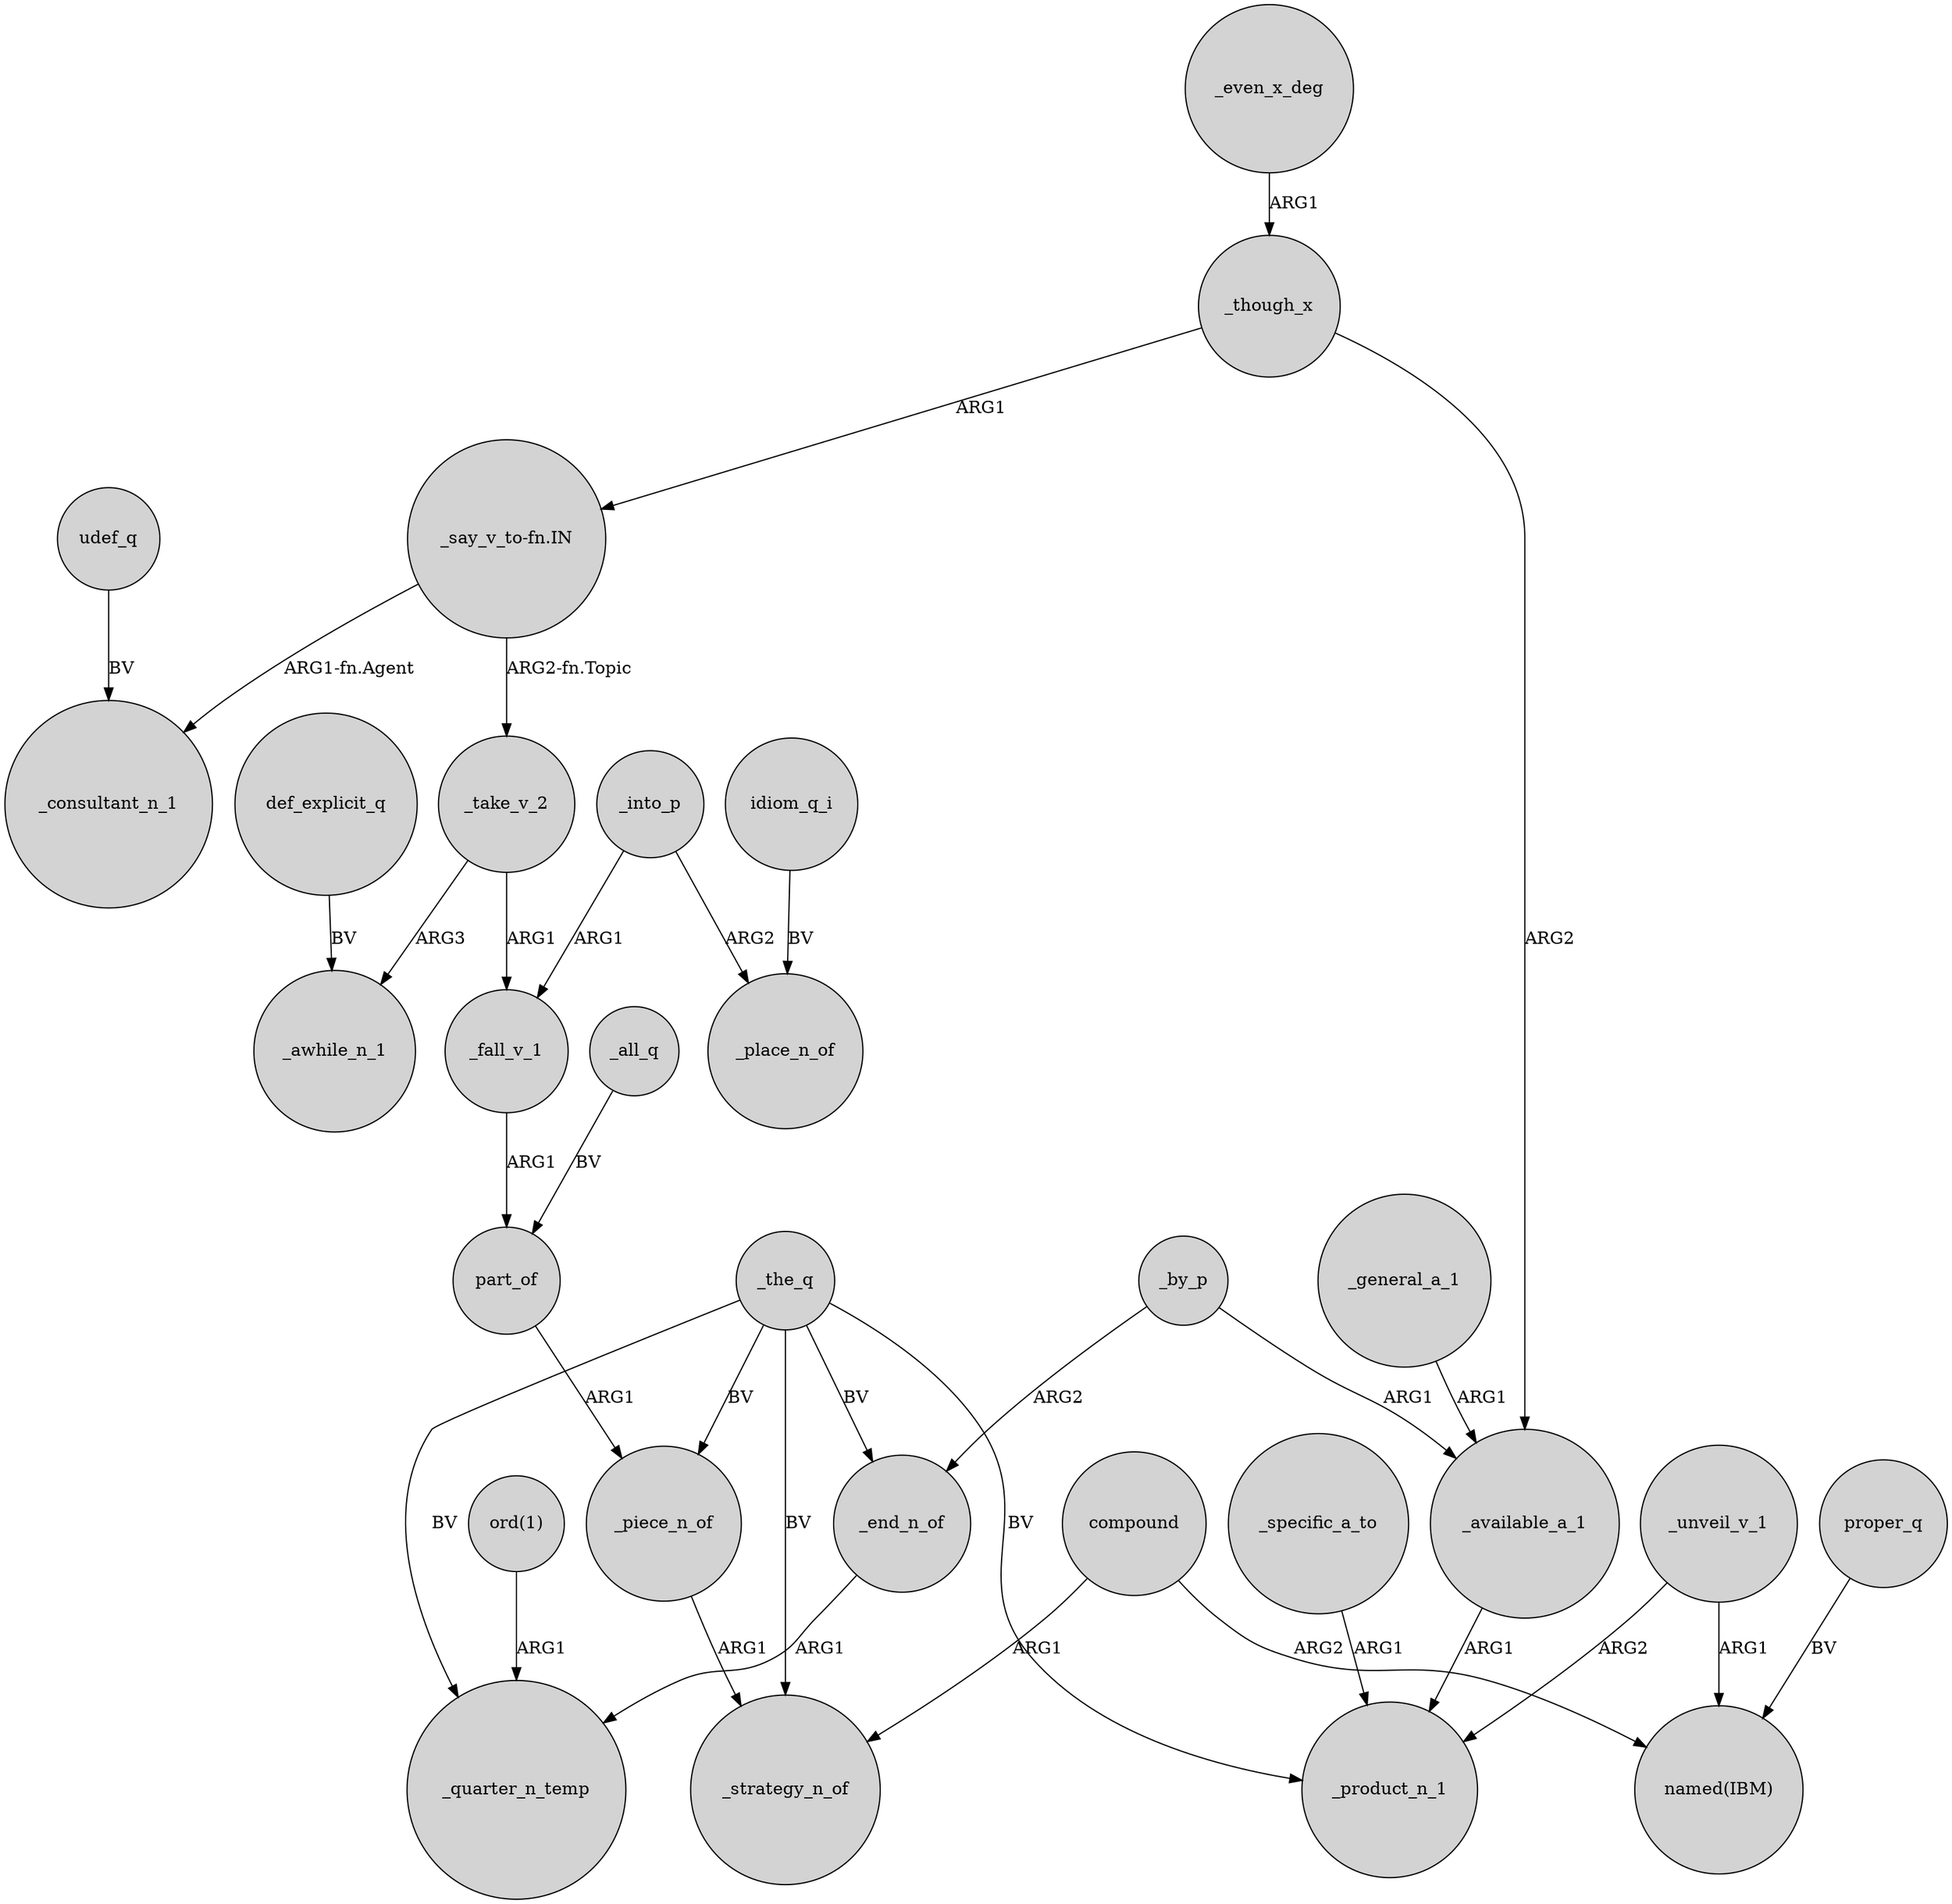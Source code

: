 digraph {
	node [shape=circle style=filled]
	"_say_v_to-fn.IN" -> _consultant_n_1 [label="ARG1-fn.Agent"]
	_general_a_1 -> _available_a_1 [label=ARG1]
	_all_q -> part_of [label=BV]
	_end_n_of -> _quarter_n_temp [label=ARG1]
	_into_p -> _fall_v_1 [label=ARG1]
	_though_x -> _available_a_1 [label=ARG2]
	_the_q -> _end_n_of [label=BV]
	_unveil_v_1 -> _product_n_1 [label=ARG2]
	part_of -> _piece_n_of [label=ARG1]
	compound -> _strategy_n_of [label=ARG1]
	_take_v_2 -> _fall_v_1 [label=ARG1]
	_even_x_deg -> _though_x [label=ARG1]
	_the_q -> _strategy_n_of [label=BV]
	_the_q -> _quarter_n_temp [label=BV]
	proper_q -> "named(IBM)" [label=BV]
	_by_p -> _end_n_of [label=ARG2]
	_specific_a_to -> _product_n_1 [label=ARG1]
	_by_p -> _available_a_1 [label=ARG1]
	def_explicit_q -> _awhile_n_1 [label=BV]
	compound -> "named(IBM)" [label=ARG2]
	_though_x -> "_say_v_to-fn.IN" [label=ARG1]
	"_say_v_to-fn.IN" -> _take_v_2 [label="ARG2-fn.Topic"]
	_into_p -> _place_n_of [label=ARG2]
	_the_q -> _piece_n_of [label=BV]
	"ord(1)" -> _quarter_n_temp [label=ARG1]
	_unveil_v_1 -> "named(IBM)" [label=ARG1]
	udef_q -> _consultant_n_1 [label=BV]
	_available_a_1 -> _product_n_1 [label=ARG1]
	_the_q -> _product_n_1 [label=BV]
	_take_v_2 -> _awhile_n_1 [label=ARG3]
	_piece_n_of -> _strategy_n_of [label=ARG1]
	_fall_v_1 -> part_of [label=ARG1]
	idiom_q_i -> _place_n_of [label=BV]
}
